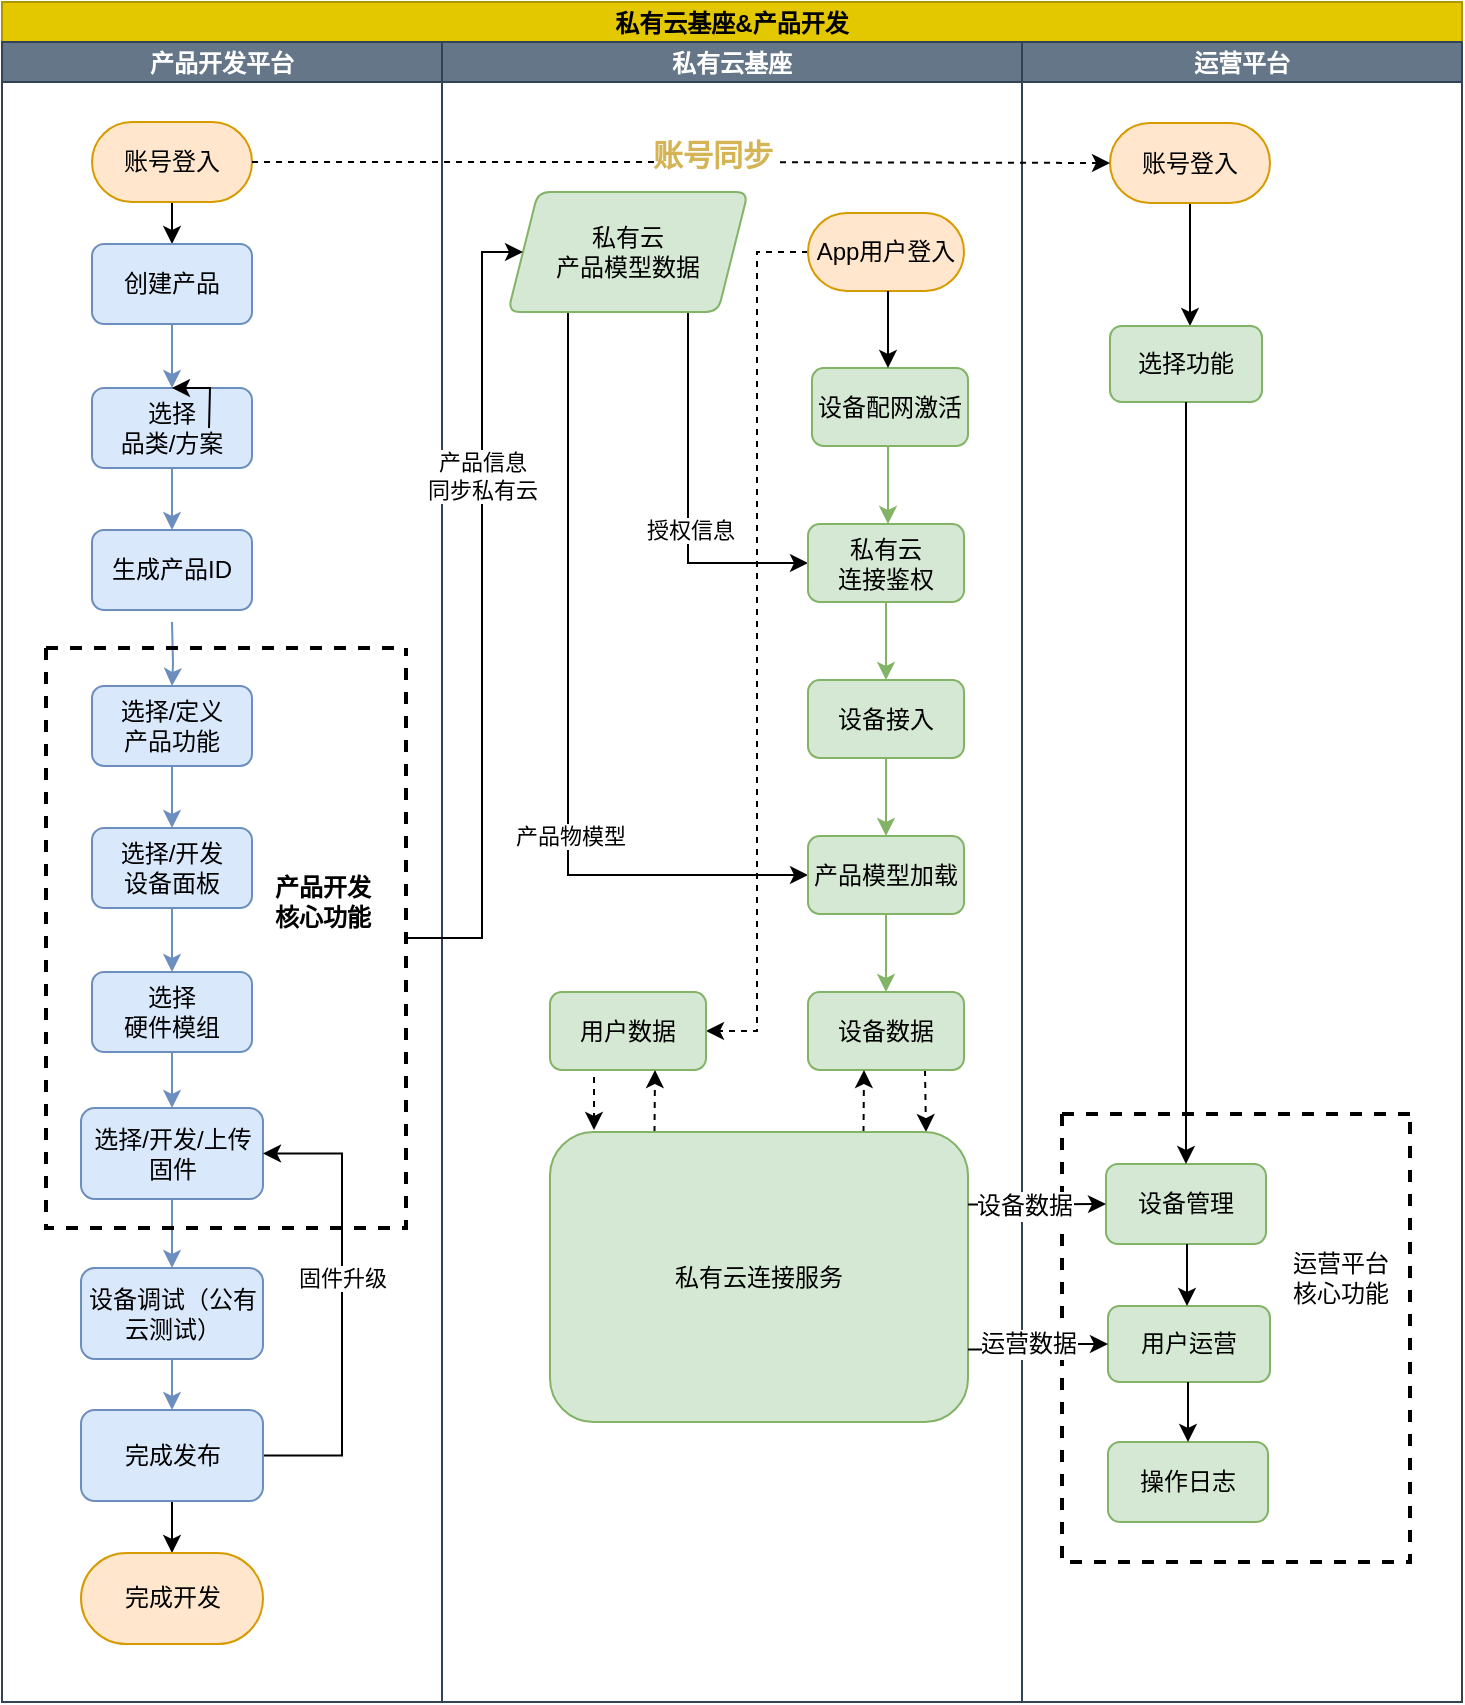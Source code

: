 <mxfile version="20.2.7" type="github">
  <diagram id="4pMfo4Tj7jwU8pwmVwXa" name="第 1 页">
    <mxGraphModel dx="1426" dy="825" grid="1" gridSize="10" guides="1" tooltips="1" connect="1" arrows="1" fold="1" page="1" pageScale="1" pageWidth="827" pageHeight="1169" math="0" shadow="0">
      <root>
        <mxCell id="0" />
        <mxCell id="1" parent="0" />
        <mxCell id="jnLLRgTsQGQw54i5Eg0a-1" value="私有云基座&amp;产品开发" style="swimlane;childLayout=stackLayout;resizeParent=1;resizeParentMax=0;startSize=20;fillColor=#e3c800;fontColor=#000000;strokeColor=#B09500;" vertex="1" parent="1">
          <mxGeometry width="730" height="850" as="geometry">
            <mxRectangle x="50" y="30" width="70" height="30" as="alternateBounds" />
          </mxGeometry>
        </mxCell>
        <mxCell id="jnLLRgTsQGQw54i5Eg0a-10" value="产品开发平台" style="swimlane;startSize=20;fillColor=#647687;fontColor=#ffffff;strokeColor=#314354;" vertex="1" parent="jnLLRgTsQGQw54i5Eg0a-1">
          <mxGeometry y="20" width="220" height="830" as="geometry">
            <mxRectangle y="20" width="40" height="460" as="alternateBounds" />
          </mxGeometry>
        </mxCell>
        <mxCell id="jnLLRgTsQGQw54i5Eg0a-11" value="" style="edgeStyle=orthogonalEdgeStyle;rounded=0;orthogonalLoop=1;jettySize=auto;html=1;" edge="1" parent="jnLLRgTsQGQw54i5Eg0a-10" source="jnLLRgTsQGQw54i5Eg0a-12" target="jnLLRgTsQGQw54i5Eg0a-14">
          <mxGeometry relative="1" as="geometry" />
        </mxCell>
        <mxCell id="jnLLRgTsQGQw54i5Eg0a-12" value="账号登入" style="rounded=1;whiteSpace=wrap;html=1;arcSize=50;fillColor=#ffe6cc;strokeColor=#d79b00;" vertex="1" parent="jnLLRgTsQGQw54i5Eg0a-10">
          <mxGeometry x="45" y="40" width="80" height="40" as="geometry" />
        </mxCell>
        <mxCell id="jnLLRgTsQGQw54i5Eg0a-13" value="" style="edgeStyle=orthogonalEdgeStyle;rounded=0;orthogonalLoop=1;jettySize=auto;html=1;fillColor=#dae8fc;strokeColor=#6c8ebf;" edge="1" parent="jnLLRgTsQGQw54i5Eg0a-10" source="jnLLRgTsQGQw54i5Eg0a-14" target="jnLLRgTsQGQw54i5Eg0a-16">
          <mxGeometry relative="1" as="geometry" />
        </mxCell>
        <mxCell id="jnLLRgTsQGQw54i5Eg0a-14" value="创建产品" style="rounded=1;whiteSpace=wrap;html=1;fillColor=#dae8fc;strokeColor=#6c8ebf;" vertex="1" parent="jnLLRgTsQGQw54i5Eg0a-10">
          <mxGeometry x="45" y="101" width="80" height="40" as="geometry" />
        </mxCell>
        <mxCell id="jnLLRgTsQGQw54i5Eg0a-15" value="" style="edgeStyle=orthogonalEdgeStyle;rounded=0;orthogonalLoop=1;jettySize=auto;html=1;fillColor=#dae8fc;strokeColor=#6c8ebf;" edge="1" parent="jnLLRgTsQGQw54i5Eg0a-10" source="jnLLRgTsQGQw54i5Eg0a-16" target="jnLLRgTsQGQw54i5Eg0a-18">
          <mxGeometry relative="1" as="geometry" />
        </mxCell>
        <mxCell id="jnLLRgTsQGQw54i5Eg0a-16" value="选择&lt;br&gt;品类/方案" style="whiteSpace=wrap;html=1;rounded=1;fillColor=#dae8fc;strokeColor=#6c8ebf;" vertex="1" parent="jnLLRgTsQGQw54i5Eg0a-10">
          <mxGeometry x="45" y="173" width="80" height="40" as="geometry" />
        </mxCell>
        <mxCell id="jnLLRgTsQGQw54i5Eg0a-17" value="" style="edgeStyle=orthogonalEdgeStyle;rounded=0;orthogonalLoop=1;jettySize=auto;html=1;fillColor=#dae8fc;strokeColor=#6c8ebf;" edge="1" parent="jnLLRgTsQGQw54i5Eg0a-10" target="jnLLRgTsQGQw54i5Eg0a-20">
          <mxGeometry relative="1" as="geometry">
            <mxPoint x="85" y="290" as="sourcePoint" />
          </mxGeometry>
        </mxCell>
        <mxCell id="jnLLRgTsQGQw54i5Eg0a-18" value="生成产品ID" style="whiteSpace=wrap;html=1;rounded=1;fillColor=#dae8fc;strokeColor=#6c8ebf;" vertex="1" parent="jnLLRgTsQGQw54i5Eg0a-10">
          <mxGeometry x="45" y="244" width="80" height="40" as="geometry" />
        </mxCell>
        <mxCell id="jnLLRgTsQGQw54i5Eg0a-19" value="" style="edgeStyle=orthogonalEdgeStyle;rounded=0;orthogonalLoop=1;jettySize=auto;html=1;fillColor=#dae8fc;strokeColor=#6c8ebf;" edge="1" parent="jnLLRgTsQGQw54i5Eg0a-10" source="jnLLRgTsQGQw54i5Eg0a-20" target="jnLLRgTsQGQw54i5Eg0a-21">
          <mxGeometry relative="1" as="geometry" />
        </mxCell>
        <mxCell id="jnLLRgTsQGQw54i5Eg0a-20" value="选择/定义&lt;br&gt;产品功能" style="whiteSpace=wrap;html=1;rounded=1;fillColor=#dae8fc;strokeColor=#6c8ebf;" vertex="1" parent="jnLLRgTsQGQw54i5Eg0a-10">
          <mxGeometry x="45" y="322" width="80" height="40" as="geometry" />
        </mxCell>
        <mxCell id="jnLLRgTsQGQw54i5Eg0a-21" value="选择/开发&lt;br&gt;设备面板" style="whiteSpace=wrap;html=1;rounded=1;fillColor=#dae8fc;strokeColor=#6c8ebf;" vertex="1" parent="jnLLRgTsQGQw54i5Eg0a-10">
          <mxGeometry x="45" y="393" width="80" height="40" as="geometry" />
        </mxCell>
        <mxCell id="jnLLRgTsQGQw54i5Eg0a-22" value="" style="edgeStyle=orthogonalEdgeStyle;rounded=0;orthogonalLoop=1;jettySize=auto;html=1;fillColor=#dae8fc;strokeColor=#6c8ebf;" edge="1" parent="jnLLRgTsQGQw54i5Eg0a-10" source="jnLLRgTsQGQw54i5Eg0a-23" target="jnLLRgTsQGQw54i5Eg0a-25">
          <mxGeometry relative="1" as="geometry" />
        </mxCell>
        <mxCell id="jnLLRgTsQGQw54i5Eg0a-23" value="选择&lt;br&gt;硬件模组" style="whiteSpace=wrap;html=1;rounded=1;fillColor=#dae8fc;strokeColor=#6c8ebf;" vertex="1" parent="jnLLRgTsQGQw54i5Eg0a-10">
          <mxGeometry x="45" y="465" width="80" height="40" as="geometry" />
        </mxCell>
        <mxCell id="jnLLRgTsQGQw54i5Eg0a-24" value="" style="edgeStyle=orthogonalEdgeStyle;rounded=0;orthogonalLoop=1;jettySize=auto;html=1;fillColor=#dae8fc;strokeColor=#6c8ebf;" edge="1" parent="jnLLRgTsQGQw54i5Eg0a-10" source="jnLLRgTsQGQw54i5Eg0a-21" target="jnLLRgTsQGQw54i5Eg0a-23">
          <mxGeometry relative="1" as="geometry" />
        </mxCell>
        <mxCell id="jnLLRgTsQGQw54i5Eg0a-25" value="选择/开发/上传固件" style="whiteSpace=wrap;html=1;rounded=1;fillColor=#dae8fc;strokeColor=#6c8ebf;" vertex="1" parent="jnLLRgTsQGQw54i5Eg0a-10">
          <mxGeometry x="39.5" y="533" width="91" height="45.5" as="geometry" />
        </mxCell>
        <mxCell id="jnLLRgTsQGQw54i5Eg0a-26" value="设备调试（公有云测试）" style="whiteSpace=wrap;html=1;rounded=1;fillColor=#dae8fc;strokeColor=#6c8ebf;" vertex="1" parent="jnLLRgTsQGQw54i5Eg0a-10">
          <mxGeometry x="39.5" y="613" width="91" height="45.5" as="geometry" />
        </mxCell>
        <mxCell id="jnLLRgTsQGQw54i5Eg0a-27" value="" style="edgeStyle=orthogonalEdgeStyle;rounded=0;orthogonalLoop=1;jettySize=auto;html=1;fillColor=#dae8fc;strokeColor=#6c8ebf;" edge="1" parent="jnLLRgTsQGQw54i5Eg0a-10" source="jnLLRgTsQGQw54i5Eg0a-25" target="jnLLRgTsQGQw54i5Eg0a-26">
          <mxGeometry relative="1" as="geometry" />
        </mxCell>
        <mxCell id="jnLLRgTsQGQw54i5Eg0a-28" value="" style="edgeStyle=orthogonalEdgeStyle;rounded=0;orthogonalLoop=1;jettySize=auto;html=1;" edge="1" parent="jnLLRgTsQGQw54i5Eg0a-10" source="jnLLRgTsQGQw54i5Eg0a-31" target="jnLLRgTsQGQw54i5Eg0a-33">
          <mxGeometry relative="1" as="geometry" />
        </mxCell>
        <mxCell id="jnLLRgTsQGQw54i5Eg0a-29" style="edgeStyle=orthogonalEdgeStyle;rounded=0;orthogonalLoop=1;jettySize=auto;html=1;exitX=1;exitY=0.5;exitDx=0;exitDy=0;entryX=1;entryY=0.5;entryDx=0;entryDy=0;" edge="1" parent="jnLLRgTsQGQw54i5Eg0a-10" source="jnLLRgTsQGQw54i5Eg0a-31" target="jnLLRgTsQGQw54i5Eg0a-25">
          <mxGeometry relative="1" as="geometry">
            <Array as="points">
              <mxPoint x="170" y="707" />
              <mxPoint x="170" y="556" />
            </Array>
          </mxGeometry>
        </mxCell>
        <mxCell id="jnLLRgTsQGQw54i5Eg0a-30" value="固件升级" style="edgeLabel;html=1;align=center;verticalAlign=middle;resizable=0;points=[];" vertex="1" connectable="0" parent="jnLLRgTsQGQw54i5Eg0a-29">
          <mxGeometry x="0.118" y="-1" relative="1" as="geometry">
            <mxPoint x="-1" as="offset" />
          </mxGeometry>
        </mxCell>
        <mxCell id="jnLLRgTsQGQw54i5Eg0a-31" value="完成发布" style="whiteSpace=wrap;html=1;rounded=1;fillColor=#dae8fc;strokeColor=#6c8ebf;" vertex="1" parent="jnLLRgTsQGQw54i5Eg0a-10">
          <mxGeometry x="39.5" y="684" width="91" height="45.5" as="geometry" />
        </mxCell>
        <mxCell id="jnLLRgTsQGQw54i5Eg0a-32" value="" style="edgeStyle=orthogonalEdgeStyle;rounded=0;orthogonalLoop=1;jettySize=auto;html=1;fillColor=#dae8fc;strokeColor=#6c8ebf;" edge="1" parent="jnLLRgTsQGQw54i5Eg0a-10" source="jnLLRgTsQGQw54i5Eg0a-26" target="jnLLRgTsQGQw54i5Eg0a-31">
          <mxGeometry relative="1" as="geometry" />
        </mxCell>
        <mxCell id="jnLLRgTsQGQw54i5Eg0a-33" value="完成开发" style="whiteSpace=wrap;html=1;rounded=1;arcSize=50;fillColor=#ffe6cc;strokeColor=#d79b00;" vertex="1" parent="jnLLRgTsQGQw54i5Eg0a-10">
          <mxGeometry x="39.5" y="755.5" width="91" height="45.5" as="geometry" />
        </mxCell>
        <mxCell id="jnLLRgTsQGQw54i5Eg0a-34" value="" style="swimlane;startSize=0;fillColor=none;strokeWidth=2;dashed=1;" vertex="1" parent="jnLLRgTsQGQw54i5Eg0a-10">
          <mxGeometry x="22" y="303" width="180" height="290" as="geometry">
            <mxRectangle x="22" y="303" width="50" height="40" as="alternateBounds" />
          </mxGeometry>
        </mxCell>
        <mxCell id="jnLLRgTsQGQw54i5Eg0a-35" value="产品开发&lt;br&gt;核心功能" style="text;html=1;align=center;verticalAlign=middle;resizable=0;points=[];autosize=1;strokeColor=none;fillColor=none;fontStyle=1" vertex="1" parent="jnLLRgTsQGQw54i5Eg0a-34">
          <mxGeometry x="103" y="107" width="70" height="40" as="geometry" />
        </mxCell>
        <mxCell id="jnLLRgTsQGQw54i5Eg0a-36" value="私有云基座" style="swimlane;startSize=20;fillColor=#647687;fontColor=#ffffff;strokeColor=#314354;" vertex="1" parent="jnLLRgTsQGQw54i5Eg0a-1">
          <mxGeometry x="220" y="20" width="290" height="830" as="geometry">
            <mxRectangle x="350" y="20" width="40" height="830" as="alternateBounds" />
          </mxGeometry>
        </mxCell>
        <mxCell id="jnLLRgTsQGQw54i5Eg0a-37" style="edgeStyle=elbowEdgeStyle;rounded=0;orthogonalLoop=1;jettySize=auto;html=1;exitX=0.75;exitY=1;exitDx=0;exitDy=0;" edge="1" parent="jnLLRgTsQGQw54i5Eg0a-36" source="jnLLRgTsQGQw54i5Eg0a-41" target="jnLLRgTsQGQw54i5Eg0a-45">
          <mxGeometry relative="1" as="geometry">
            <Array as="points">
              <mxPoint x="123" y="155" />
            </Array>
          </mxGeometry>
        </mxCell>
        <mxCell id="jnLLRgTsQGQw54i5Eg0a-38" value="授权信息" style="edgeLabel;html=1;align=center;verticalAlign=middle;resizable=0;points=[];" vertex="1" connectable="0" parent="jnLLRgTsQGQw54i5Eg0a-37">
          <mxGeometry x="0.175" y="1" relative="1" as="geometry">
            <mxPoint as="offset" />
          </mxGeometry>
        </mxCell>
        <mxCell id="jnLLRgTsQGQw54i5Eg0a-39" style="edgeStyle=elbowEdgeStyle;rounded=0;orthogonalLoop=1;jettySize=auto;html=1;exitX=0.25;exitY=1;exitDx=0;exitDy=0;entryX=0;entryY=0.5;entryDx=0;entryDy=0;" edge="1" parent="jnLLRgTsQGQw54i5Eg0a-36" source="jnLLRgTsQGQw54i5Eg0a-41" target="jnLLRgTsQGQw54i5Eg0a-49">
          <mxGeometry relative="1" as="geometry">
            <Array as="points">
              <mxPoint x="63" y="185" />
            </Array>
          </mxGeometry>
        </mxCell>
        <mxCell id="jnLLRgTsQGQw54i5Eg0a-40" value="产品物模型" style="edgeLabel;html=1;align=center;verticalAlign=middle;resizable=0;points=[];" vertex="1" connectable="0" parent="jnLLRgTsQGQw54i5Eg0a-39">
          <mxGeometry x="0.305" y="1" relative="1" as="geometry">
            <mxPoint as="offset" />
          </mxGeometry>
        </mxCell>
        <mxCell id="jnLLRgTsQGQw54i5Eg0a-41" value="私有云&lt;br&gt;产品模型数据" style="shape=parallelogram;html=1;strokeWidth=1;perimeter=parallelogramPerimeter;whiteSpace=wrap;rounded=1;arcSize=12;size=0.125;fillColor=#d5e8d4;strokeColor=#82b366;" vertex="1" parent="jnLLRgTsQGQw54i5Eg0a-36">
          <mxGeometry x="33" y="75" width="120" height="60" as="geometry" />
        </mxCell>
        <mxCell id="jnLLRgTsQGQw54i5Eg0a-42" style="edgeStyle=elbowEdgeStyle;rounded=0;orthogonalLoop=1;jettySize=auto;html=1;exitX=0;exitY=0.5;exitDx=0;exitDy=0;dashed=1;" edge="1" parent="jnLLRgTsQGQw54i5Eg0a-36" source="jnLLRgTsQGQw54i5Eg0a-43" target="jnLLRgTsQGQw54i5Eg0a-53">
          <mxGeometry relative="1" as="geometry" />
        </mxCell>
        <mxCell id="jnLLRgTsQGQw54i5Eg0a-43" value="App用户登入" style="rounded=1;whiteSpace=wrap;html=1;strokeWidth=1;fillColor=#ffe6cc;arcSize=50;strokeColor=#d79b00;" vertex="1" parent="jnLLRgTsQGQw54i5Eg0a-36">
          <mxGeometry x="183" y="85.5" width="78" height="39" as="geometry" />
        </mxCell>
        <mxCell id="jnLLRgTsQGQw54i5Eg0a-44" value="" style="edgeStyle=elbowEdgeStyle;rounded=0;orthogonalLoop=1;jettySize=auto;html=1;fillColor=#d5e8d4;strokeColor=#82b366;" edge="1" parent="jnLLRgTsQGQw54i5Eg0a-36" source="jnLLRgTsQGQw54i5Eg0a-45" target="jnLLRgTsQGQw54i5Eg0a-47">
          <mxGeometry relative="1" as="geometry" />
        </mxCell>
        <mxCell id="jnLLRgTsQGQw54i5Eg0a-45" value="私有云&lt;br&gt;连接鉴权" style="rounded=1;whiteSpace=wrap;html=1;strokeWidth=1;fillColor=#d5e8d4;strokeColor=#82b366;" vertex="1" parent="jnLLRgTsQGQw54i5Eg0a-36">
          <mxGeometry x="183" y="241" width="78" height="39" as="geometry" />
        </mxCell>
        <mxCell id="jnLLRgTsQGQw54i5Eg0a-46" value="" style="edgeStyle=elbowEdgeStyle;rounded=0;orthogonalLoop=1;jettySize=auto;html=1;fillColor=#d5e8d4;strokeColor=#82b366;" edge="1" parent="jnLLRgTsQGQw54i5Eg0a-36" source="jnLLRgTsQGQw54i5Eg0a-47" target="jnLLRgTsQGQw54i5Eg0a-49">
          <mxGeometry relative="1" as="geometry" />
        </mxCell>
        <mxCell id="jnLLRgTsQGQw54i5Eg0a-47" value="设备接入" style="rounded=1;whiteSpace=wrap;html=1;strokeWidth=1;fillColor=#d5e8d4;strokeColor=#82b366;" vertex="1" parent="jnLLRgTsQGQw54i5Eg0a-36">
          <mxGeometry x="183" y="319" width="78" height="39" as="geometry" />
        </mxCell>
        <mxCell id="jnLLRgTsQGQw54i5Eg0a-48" value="" style="edgeStyle=elbowEdgeStyle;rounded=0;orthogonalLoop=1;jettySize=auto;html=1;fillColor=#d5e8d4;strokeColor=#82b366;" edge="1" parent="jnLLRgTsQGQw54i5Eg0a-36" source="jnLLRgTsQGQw54i5Eg0a-49" target="jnLLRgTsQGQw54i5Eg0a-51">
          <mxGeometry relative="1" as="geometry" />
        </mxCell>
        <mxCell id="jnLLRgTsQGQw54i5Eg0a-49" value="产品模型加载" style="rounded=1;whiteSpace=wrap;html=1;strokeWidth=1;fillColor=#d5e8d4;strokeColor=#82b366;" vertex="1" parent="jnLLRgTsQGQw54i5Eg0a-36">
          <mxGeometry x="183" y="397" width="78" height="39" as="geometry" />
        </mxCell>
        <mxCell id="jnLLRgTsQGQw54i5Eg0a-50" style="edgeStyle=elbowEdgeStyle;rounded=0;orthogonalLoop=1;jettySize=auto;html=1;exitX=0.75;exitY=1;exitDx=0;exitDy=0;entryX=0.904;entryY=0;entryDx=0;entryDy=0;entryPerimeter=0;dashed=1;" edge="1" parent="jnLLRgTsQGQw54i5Eg0a-36" source="jnLLRgTsQGQw54i5Eg0a-51" target="jnLLRgTsQGQw54i5Eg0a-56">
          <mxGeometry relative="1" as="geometry" />
        </mxCell>
        <mxCell id="jnLLRgTsQGQw54i5Eg0a-51" value="设备数据" style="rounded=1;whiteSpace=wrap;html=1;strokeWidth=1;fillColor=#d5e8d4;strokeColor=#82b366;" vertex="1" parent="jnLLRgTsQGQw54i5Eg0a-36">
          <mxGeometry x="183" y="475" width="78" height="39" as="geometry" />
        </mxCell>
        <mxCell id="jnLLRgTsQGQw54i5Eg0a-52" style="edgeStyle=elbowEdgeStyle;rounded=0;orthogonalLoop=1;jettySize=auto;html=1;exitX=0.25;exitY=1;exitDx=0;exitDy=0;entryX=0.105;entryY=-0.007;entryDx=0;entryDy=0;entryPerimeter=0;dashed=1;" edge="1" parent="jnLLRgTsQGQw54i5Eg0a-36" source="jnLLRgTsQGQw54i5Eg0a-53" target="jnLLRgTsQGQw54i5Eg0a-56">
          <mxGeometry relative="1" as="geometry">
            <Array as="points">
              <mxPoint x="76" y="535" />
            </Array>
          </mxGeometry>
        </mxCell>
        <mxCell id="jnLLRgTsQGQw54i5Eg0a-53" value="用户数据" style="rounded=1;whiteSpace=wrap;html=1;strokeWidth=1;fillColor=#d5e8d4;strokeColor=#82b366;" vertex="1" parent="jnLLRgTsQGQw54i5Eg0a-36">
          <mxGeometry x="54" y="475" width="78" height="39" as="geometry" />
        </mxCell>
        <mxCell id="jnLLRgTsQGQw54i5Eg0a-54" style="edgeStyle=elbowEdgeStyle;rounded=0;orthogonalLoop=1;jettySize=auto;html=1;exitX=0.75;exitY=0;exitDx=0;exitDy=0;dashed=1;" edge="1" parent="jnLLRgTsQGQw54i5Eg0a-36" source="jnLLRgTsQGQw54i5Eg0a-56" target="jnLLRgTsQGQw54i5Eg0a-51">
          <mxGeometry relative="1" as="geometry" />
        </mxCell>
        <mxCell id="jnLLRgTsQGQw54i5Eg0a-55" style="edgeStyle=elbowEdgeStyle;rounded=0;orthogonalLoop=1;jettySize=auto;html=1;exitX=0.25;exitY=0;exitDx=0;exitDy=0;dashed=1;" edge="1" parent="jnLLRgTsQGQw54i5Eg0a-36" source="jnLLRgTsQGQw54i5Eg0a-56" target="jnLLRgTsQGQw54i5Eg0a-53">
          <mxGeometry relative="1" as="geometry" />
        </mxCell>
        <mxCell id="jnLLRgTsQGQw54i5Eg0a-56" value="私有云连接服务" style="rounded=1;whiteSpace=wrap;html=1;strokeWidth=1;fillColor=#d5e8d4;strokeColor=#82b366;" vertex="1" parent="jnLLRgTsQGQw54i5Eg0a-36">
          <mxGeometry x="54" y="545" width="209" height="145" as="geometry" />
        </mxCell>
        <mxCell id="jnLLRgTsQGQw54i5Eg0a-57" value="设备配网激活" style="rounded=1;whiteSpace=wrap;html=1;strokeWidth=1;fillColor=#d5e8d4;strokeColor=#82b366;" vertex="1" parent="jnLLRgTsQGQw54i5Eg0a-36">
          <mxGeometry x="185" y="163" width="78" height="39" as="geometry" />
        </mxCell>
        <mxCell id="jnLLRgTsQGQw54i5Eg0a-58" value="" style="edgeStyle=elbowEdgeStyle;rounded=0;orthogonalLoop=1;jettySize=auto;html=1;" edge="1" parent="jnLLRgTsQGQw54i5Eg0a-36" source="jnLLRgTsQGQw54i5Eg0a-43" target="jnLLRgTsQGQw54i5Eg0a-57">
          <mxGeometry relative="1" as="geometry" />
        </mxCell>
        <mxCell id="jnLLRgTsQGQw54i5Eg0a-59" value="" style="edgeStyle=elbowEdgeStyle;rounded=0;orthogonalLoop=1;jettySize=auto;html=1;fillColor=#d5e8d4;strokeColor=#82b366;" edge="1" parent="jnLLRgTsQGQw54i5Eg0a-36" source="jnLLRgTsQGQw54i5Eg0a-57" target="jnLLRgTsQGQw54i5Eg0a-45">
          <mxGeometry relative="1" as="geometry" />
        </mxCell>
        <mxCell id="jnLLRgTsQGQw54i5Eg0a-60" value="运营平台" style="swimlane;startSize=20;fillColor=#647687;fontColor=#ffffff;strokeColor=#314354;" vertex="1" parent="jnLLRgTsQGQw54i5Eg0a-1">
          <mxGeometry x="510" y="20" width="220" height="830" as="geometry">
            <mxRectangle x="240" y="20" width="40" height="460" as="alternateBounds" />
          </mxGeometry>
        </mxCell>
        <mxCell id="jnLLRgTsQGQw54i5Eg0a-61" style="edgeStyle=elbowEdgeStyle;rounded=0;orthogonalLoop=1;jettySize=auto;html=1;exitX=0.5;exitY=1;exitDx=0;exitDy=0;fontSize=15;fontColor=#D4B455;" edge="1" parent="jnLLRgTsQGQw54i5Eg0a-60" source="jnLLRgTsQGQw54i5Eg0a-62" target="jnLLRgTsQGQw54i5Eg0a-63">
          <mxGeometry relative="1" as="geometry" />
        </mxCell>
        <mxCell id="jnLLRgTsQGQw54i5Eg0a-62" value="账号登入" style="rounded=1;whiteSpace=wrap;html=1;arcSize=50;fillColor=#ffe6cc;strokeColor=#d79b00;fontSize=12;" vertex="1" parent="jnLLRgTsQGQw54i5Eg0a-60">
          <mxGeometry x="44" y="40.5" width="80" height="40" as="geometry" />
        </mxCell>
        <mxCell id="jnLLRgTsQGQw54i5Eg0a-63" value="&lt;font color=&quot;#000000&quot; style=&quot;font-size: 12px;&quot;&gt;选择功能&lt;/font&gt;" style="rounded=1;whiteSpace=wrap;html=1;fontSize=12;strokeWidth=1;fillColor=#d5e8d4;strokeColor=#82b366;" vertex="1" parent="jnLLRgTsQGQw54i5Eg0a-60">
          <mxGeometry x="44" y="142" width="76" height="38" as="geometry" />
        </mxCell>
        <mxCell id="jnLLRgTsQGQw54i5Eg0a-64" value="&lt;font color=&quot;#000000&quot; style=&quot;font-size: 12px;&quot;&gt;设备管理&lt;/font&gt;" style="rounded=1;whiteSpace=wrap;html=1;fontSize=12;strokeWidth=1;fillColor=#d5e8d4;strokeColor=#82b366;" vertex="1" parent="jnLLRgTsQGQw54i5Eg0a-60">
          <mxGeometry x="42" y="561" width="80" height="40" as="geometry" />
        </mxCell>
        <mxCell id="jnLLRgTsQGQw54i5Eg0a-65" value="" style="edgeStyle=elbowEdgeStyle;rounded=0;orthogonalLoop=1;jettySize=auto;html=1;fontSize=15;fontColor=#000000;" edge="1" parent="jnLLRgTsQGQw54i5Eg0a-60" source="jnLLRgTsQGQw54i5Eg0a-63" target="jnLLRgTsQGQw54i5Eg0a-64">
          <mxGeometry relative="1" as="geometry" />
        </mxCell>
        <mxCell id="jnLLRgTsQGQw54i5Eg0a-66" value="&lt;font color=&quot;#000000&quot; style=&quot;font-size: 12px;&quot;&gt;操作日志&lt;/font&gt;" style="rounded=1;whiteSpace=wrap;html=1;fontSize=12;strokeWidth=1;fillColor=#d5e8d4;strokeColor=#82b366;" vertex="1" parent="jnLLRgTsQGQw54i5Eg0a-60">
          <mxGeometry x="43" y="700" width="80" height="40" as="geometry" />
        </mxCell>
        <mxCell id="jnLLRgTsQGQw54i5Eg0a-67" value="&lt;font color=&quot;#000000&quot; style=&quot;font-size: 12px;&quot;&gt;用户运营&lt;/font&gt;" style="rounded=1;whiteSpace=wrap;html=1;fontSize=12;strokeWidth=1;fillColor=#d5e8d4;strokeColor=#82b366;" vertex="1" parent="jnLLRgTsQGQw54i5Eg0a-60">
          <mxGeometry x="43" y="632" width="81" height="38" as="geometry" />
        </mxCell>
        <mxCell id="jnLLRgTsQGQw54i5Eg0a-68" value="" style="edgeStyle=elbowEdgeStyle;rounded=0;orthogonalLoop=1;jettySize=auto;html=1;fontSize=15;fontColor=#000000;" edge="1" parent="jnLLRgTsQGQw54i5Eg0a-60" source="jnLLRgTsQGQw54i5Eg0a-64" target="jnLLRgTsQGQw54i5Eg0a-67">
          <mxGeometry relative="1" as="geometry" />
        </mxCell>
        <mxCell id="jnLLRgTsQGQw54i5Eg0a-69" value="" style="edgeStyle=elbowEdgeStyle;rounded=0;orthogonalLoop=1;jettySize=auto;html=1;fontSize=15;fontColor=#000000;" edge="1" parent="jnLLRgTsQGQw54i5Eg0a-60" source="jnLLRgTsQGQw54i5Eg0a-67" target="jnLLRgTsQGQw54i5Eg0a-66">
          <mxGeometry relative="1" as="geometry" />
        </mxCell>
        <mxCell id="jnLLRgTsQGQw54i5Eg0a-70" value="" style="swimlane;startSize=0;fontSize=12;fontColor=#000000;strokeWidth=2;fillColor=none;dashed=1;" vertex="1" parent="jnLLRgTsQGQw54i5Eg0a-60">
          <mxGeometry x="20" y="536" width="174" height="224" as="geometry">
            <mxRectangle x="20" y="536" width="50" height="40" as="alternateBounds" />
          </mxGeometry>
        </mxCell>
        <mxCell id="jnLLRgTsQGQw54i5Eg0a-71" value="运营平台&lt;br&gt;核心功能" style="text;html=1;align=center;verticalAlign=middle;resizable=0;points=[];autosize=1;strokeColor=none;fillColor=none;fontSize=12;fontColor=#000000;" vertex="1" parent="jnLLRgTsQGQw54i5Eg0a-70">
          <mxGeometry x="104" y="61.5" width="70" height="40" as="geometry" />
        </mxCell>
        <mxCell id="jnLLRgTsQGQw54i5Eg0a-72" value="" style="edgeStyle=orthogonalEdgeStyle;rounded=0;orthogonalLoop=1;jettySize=auto;html=1;" edge="1" parent="jnLLRgTsQGQw54i5Eg0a-1" target="jnLLRgTsQGQw54i5Eg0a-16">
          <mxGeometry relative="1" as="geometry">
            <mxPoint x="103.5" y="213" as="sourcePoint" />
          </mxGeometry>
        </mxCell>
        <mxCell id="jnLLRgTsQGQw54i5Eg0a-77" style="rounded=0;orthogonalLoop=1;jettySize=auto;html=1;exitX=1;exitY=0.5;exitDx=0;exitDy=0;edgeStyle=elbowEdgeStyle;entryX=0;entryY=0.5;entryDx=0;entryDy=0;" edge="1" parent="jnLLRgTsQGQw54i5Eg0a-1" source="jnLLRgTsQGQw54i5Eg0a-34" target="jnLLRgTsQGQw54i5Eg0a-41">
          <mxGeometry relative="1" as="geometry">
            <mxPoint x="420" y="120" as="targetPoint" />
            <Array as="points">
              <mxPoint x="240" y="290" />
              <mxPoint x="220" y="120" />
              <mxPoint x="360" y="270" />
              <mxPoint x="380" y="180" />
              <mxPoint x="400" y="200" />
              <mxPoint x="440" y="130" />
            </Array>
          </mxGeometry>
        </mxCell>
        <mxCell id="jnLLRgTsQGQw54i5Eg0a-78" value="产品信息&lt;br&gt;同步私有云" style="edgeLabel;html=1;align=center;verticalAlign=middle;resizable=0;points=[];" vertex="1" connectable="0" parent="jnLLRgTsQGQw54i5Eg0a-77">
          <mxGeometry x="0.339" relative="1" as="geometry">
            <mxPoint as="offset" />
          </mxGeometry>
        </mxCell>
        <mxCell id="jnLLRgTsQGQw54i5Eg0a-79" value="" style="edgeStyle=elbowEdgeStyle;rounded=0;orthogonalLoop=1;jettySize=auto;html=1;dashed=1;" edge="1" parent="jnLLRgTsQGQw54i5Eg0a-1" source="jnLLRgTsQGQw54i5Eg0a-12" target="jnLLRgTsQGQw54i5Eg0a-62">
          <mxGeometry relative="1" as="geometry" />
        </mxCell>
        <mxCell id="jnLLRgTsQGQw54i5Eg0a-80" value="账号同步" style="edgeLabel;html=1;align=center;verticalAlign=middle;resizable=0;points=[];fontSize=15;fontStyle=1;fontColor=#D4B455;" vertex="1" connectable="0" parent="jnLLRgTsQGQw54i5Eg0a-79">
          <mxGeometry x="0.072" y="5" relative="1" as="geometry">
            <mxPoint as="offset" />
          </mxGeometry>
        </mxCell>
        <mxCell id="jnLLRgTsQGQw54i5Eg0a-81" style="edgeStyle=elbowEdgeStyle;rounded=0;orthogonalLoop=1;jettySize=auto;html=1;exitX=1;exitY=0.25;exitDx=0;exitDy=0;entryX=0;entryY=0.5;entryDx=0;entryDy=0;fontSize=12;fontColor=#000000;" edge="1" parent="jnLLRgTsQGQw54i5Eg0a-1" source="jnLLRgTsQGQw54i5Eg0a-56" target="jnLLRgTsQGQw54i5Eg0a-64">
          <mxGeometry relative="1" as="geometry" />
        </mxCell>
        <mxCell id="jnLLRgTsQGQw54i5Eg0a-82" value="设备数据" style="edgeLabel;html=1;align=center;verticalAlign=middle;resizable=0;points=[];fontSize=12;fontColor=#000000;" vertex="1" connectable="0" parent="jnLLRgTsQGQw54i5Eg0a-81">
          <mxGeometry x="-0.329" relative="1" as="geometry">
            <mxPoint x="5" as="offset" />
          </mxGeometry>
        </mxCell>
        <mxCell id="jnLLRgTsQGQw54i5Eg0a-83" style="edgeStyle=elbowEdgeStyle;rounded=0;orthogonalLoop=1;jettySize=auto;html=1;exitX=1;exitY=0.75;exitDx=0;exitDy=0;entryX=0;entryY=0.5;entryDx=0;entryDy=0;fontSize=12;fontColor=#000000;" edge="1" parent="jnLLRgTsQGQw54i5Eg0a-1" source="jnLLRgTsQGQw54i5Eg0a-56" target="jnLLRgTsQGQw54i5Eg0a-67">
          <mxGeometry relative="1" as="geometry" />
        </mxCell>
        <mxCell id="jnLLRgTsQGQw54i5Eg0a-84" value="运营数据" style="edgeLabel;html=1;align=center;verticalAlign=middle;resizable=0;points=[];fontSize=12;fontColor=#000000;" vertex="1" connectable="0" parent="jnLLRgTsQGQw54i5Eg0a-83">
          <mxGeometry x="0.344" y="2" relative="1" as="geometry">
            <mxPoint x="-17" y="2" as="offset" />
          </mxGeometry>
        </mxCell>
      </root>
    </mxGraphModel>
  </diagram>
</mxfile>
